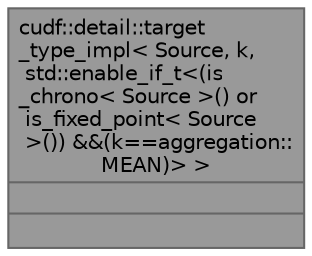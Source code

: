 digraph "cudf::detail::target_type_impl&lt; Source, k, std::enable_if_t&lt;(is_chrono&lt; Source &gt;() or is_fixed_point&lt; Source &gt;()) &amp;&amp;(k==aggregation::MEAN)&gt; &gt;"
{
 // LATEX_PDF_SIZE
  bgcolor="transparent";
  edge [fontname=Helvetica,fontsize=10,labelfontname=Helvetica,labelfontsize=10];
  node [fontname=Helvetica,fontsize=10,shape=box,height=0.2,width=0.4];
  Node1 [id="Node000001",shape=plain,label=<<TABLE CELLBORDER="0" BORDER="1"><TR><TD COLSPAN="2" CELLPADDING="1" CELLSPACING="0">cudf::detail::target<BR ALIGN="LEFT"/>_type_impl&lt; Source, k,<BR ALIGN="LEFT"/> std::enable_if_t&lt;(is<BR ALIGN="LEFT"/>_chrono&lt; Source &gt;() or<BR ALIGN="LEFT"/> is_fixed_point&lt; Source<BR ALIGN="LEFT"/> &gt;()) &amp;&amp;(k==aggregation::<BR ALIGN="LEFT"/>MEAN)&gt; &gt;</TD></TR>
<HR/>
<TR><TD COLSPAN="2" CELLPADDING="1" CELLSPACING="0">&nbsp;</TD></TR>
<HR/>
<TR><TD COLSPAN="2" CELLPADDING="1" CELLSPACING="0">&nbsp;</TD></TR>
</TABLE>>
,height=0.2,width=0.4,color="gray40", fillcolor="grey60", style="filled", fontcolor="black",tooltip=" "];
}
